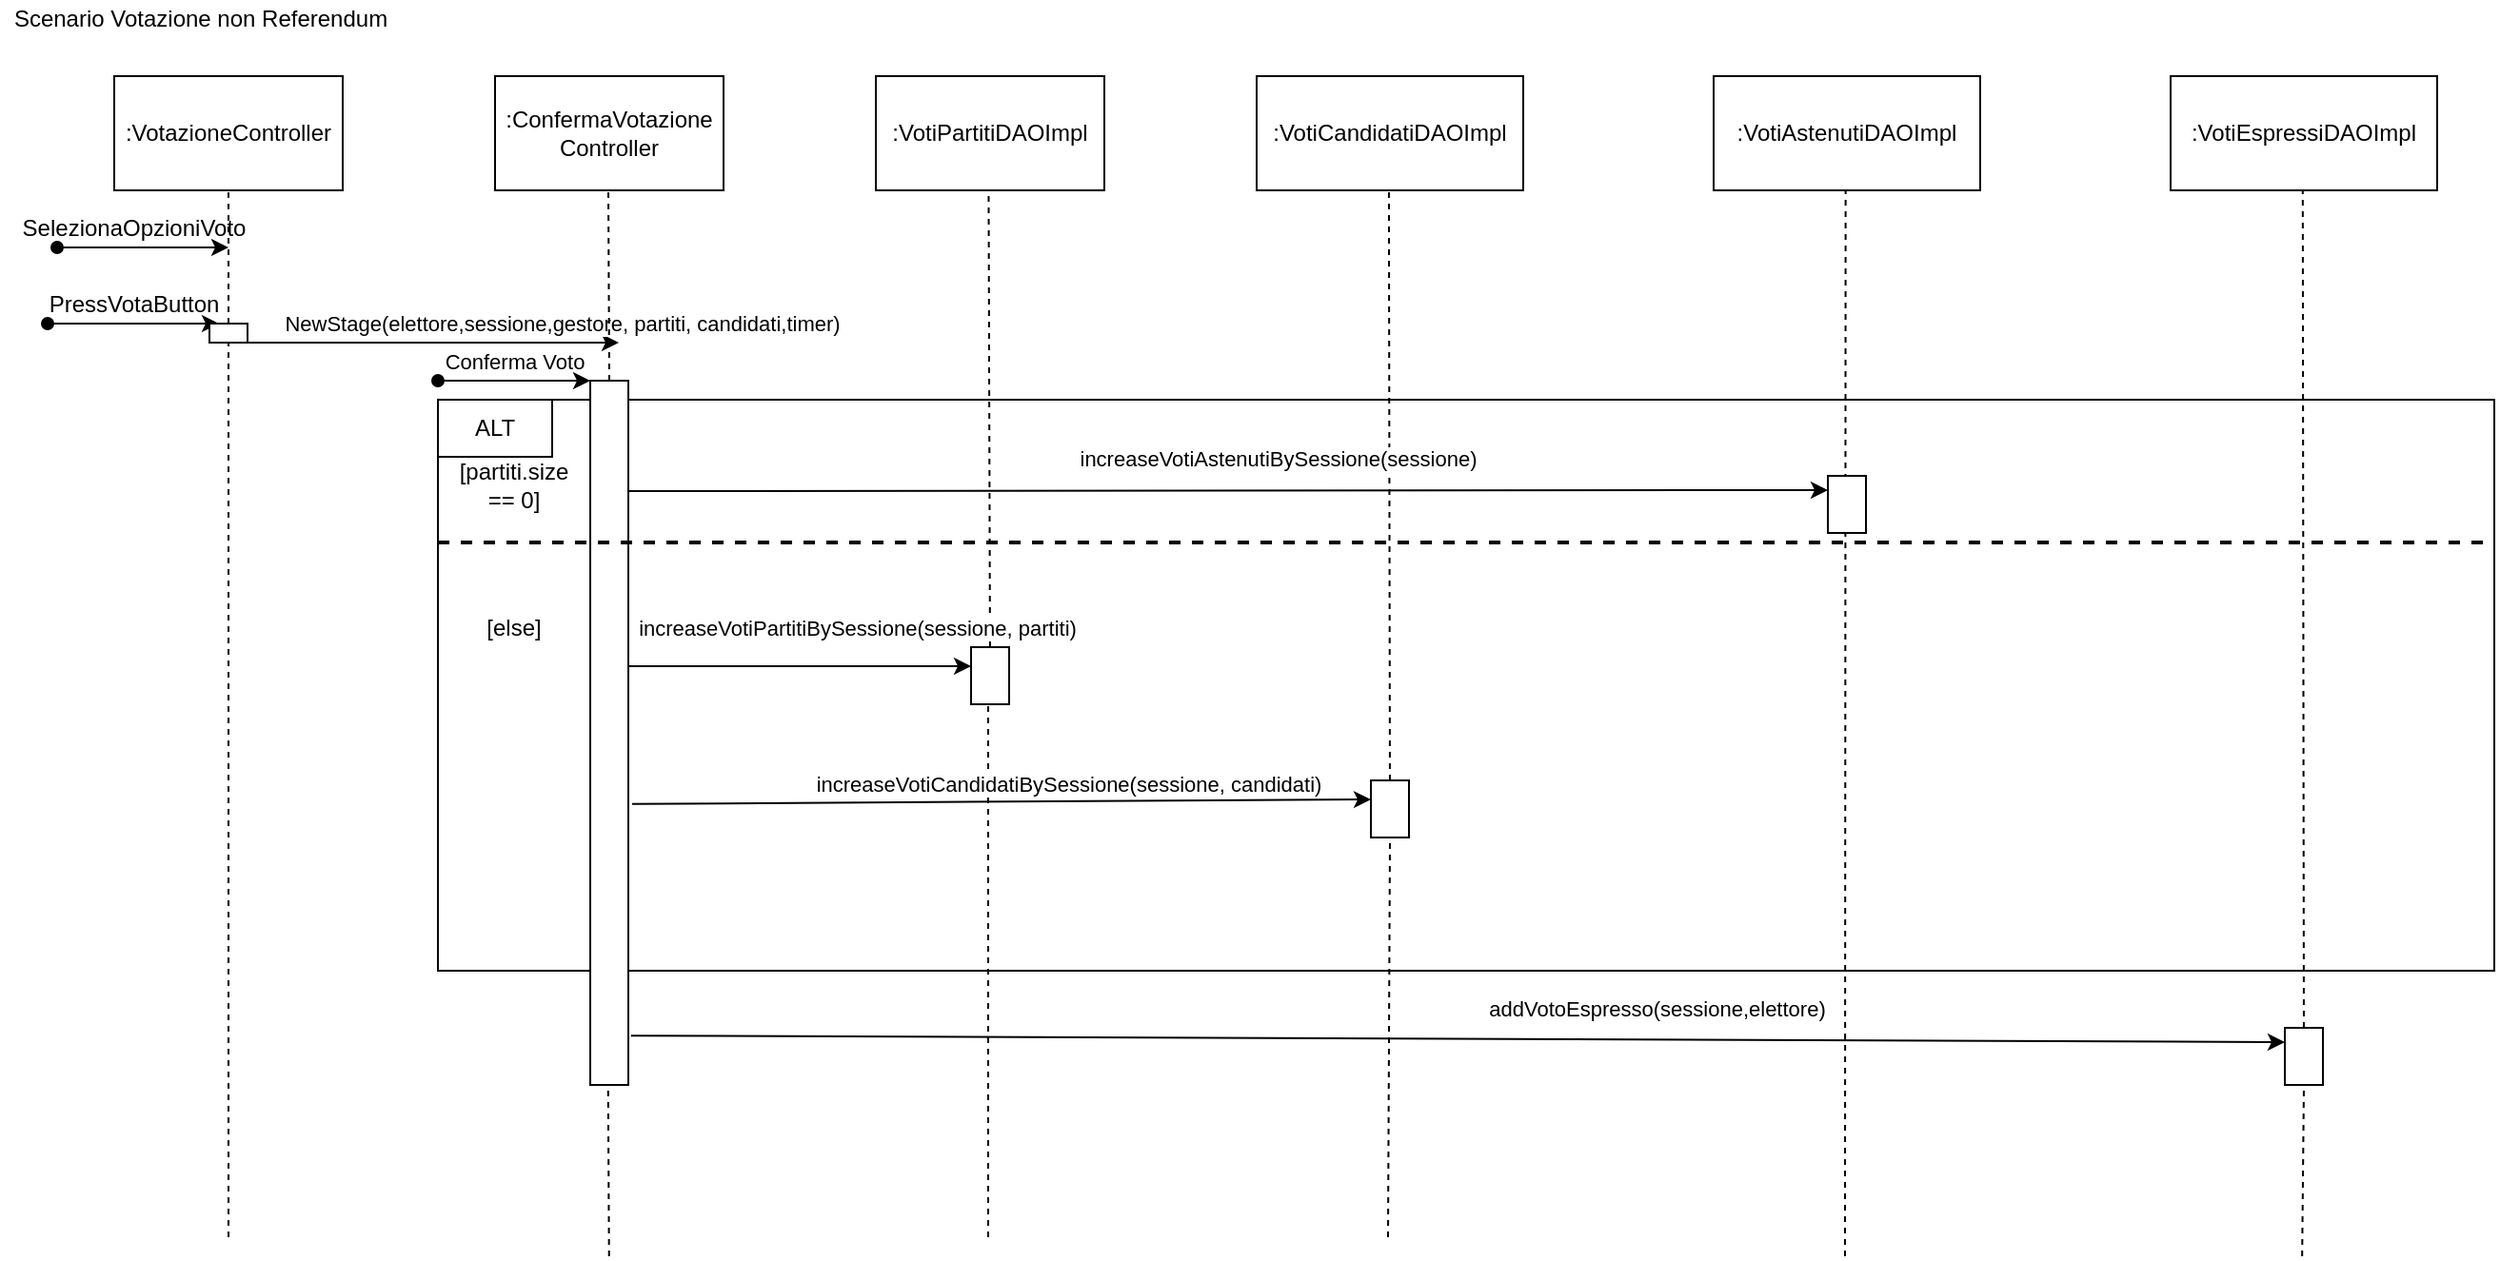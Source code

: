 <mxfile version="16.5.1" type="device"><diagram id="A7D5QdjCYFqxCVy0GUbW" name="Pagina-1"><mxGraphModel dx="1102" dy="1025" grid="1" gridSize="10" guides="1" tooltips="1" connect="1" arrows="1" fold="1" page="1" pageScale="1" pageWidth="827" pageHeight="1169" math="0" shadow="0"><root><mxCell id="0"/><mxCell id="1" parent="0"/><mxCell id="lMdIm5g-OUZwBFuwi_Lt-16" value="" style="rounded=0;whiteSpace=wrap;html=1;" parent="1" vertex="1"><mxGeometry x="250" y="220" width="1080" height="300" as="geometry"/></mxCell><mxCell id="lMdIm5g-OUZwBFuwi_Lt-1" value=":VotazioneController" style="rounded=0;whiteSpace=wrap;html=1;" parent="1" vertex="1"><mxGeometry x="80" y="50" width="120" height="60" as="geometry"/></mxCell><mxCell id="lMdIm5g-OUZwBFuwi_Lt-2" value=":ConfermaVotazione&lt;br&gt;Controller" style="rounded=0;whiteSpace=wrap;html=1;" parent="1" vertex="1"><mxGeometry x="280" y="50" width="120" height="60" as="geometry"/></mxCell><mxCell id="lMdIm5g-OUZwBFuwi_Lt-3" value=":VotiPartitiDAOImpl&lt;span style=&quot;color: rgba(0 , 0 , 0 , 0) ; font-family: monospace ; font-size: 0px&quot;&gt;%3CmxGraphModel%3E%3Croot%3E%3CmxCell%20id%3D%220%22%2F%3E%3CmxCell%20id%3D%221%22%20parent%3D%220%22%2F%3E%3CmxCell%20id%3D%222%22%20value%3D%22%3AVotazioneController%22%20style%3D%22rounded%3D0%3BwhiteSpace%3Dwrap%3Bhtml%3D1%3B%22%20vertex%3D%221%22%20parent%3D%221%22%3E%3CmxGeometry%20x%3D%22280%22%20y%3D%2250%22%20width%3D%22120%22%20height%3D%2260%22%20as%3D%22geometry%22%2F%3E%3C%2FmxCell%3E%3C%2Froot%3E%3C%2FmxGraphModel%&lt;/span&gt;" style="rounded=0;whiteSpace=wrap;html=1;" parent="1" vertex="1"><mxGeometry x="480" y="50" width="120" height="60" as="geometry"/></mxCell><mxCell id="lMdIm5g-OUZwBFuwi_Lt-4" value=":VotiCandidatiDAOImpl" style="rounded=0;whiteSpace=wrap;html=1;" parent="1" vertex="1"><mxGeometry x="680" y="50" width="140" height="60" as="geometry"/></mxCell><mxCell id="lMdIm5g-OUZwBFuwi_Lt-5" value=":VotiAstenutiDAOImpl" style="rounded=0;whiteSpace=wrap;html=1;" parent="1" vertex="1"><mxGeometry x="920" y="50" width="140" height="60" as="geometry"/></mxCell><mxCell id="lMdIm5g-OUZwBFuwi_Lt-6" value=":VotiEspressiDAOImpl" style="rounded=0;whiteSpace=wrap;html=1;" parent="1" vertex="1"><mxGeometry x="1160" y="50" width="140" height="60" as="geometry"/></mxCell><mxCell id="lMdIm5g-OUZwBFuwi_Lt-7" value="" style="endArrow=none;dashed=1;html=1;rounded=0;entryX=0.5;entryY=1;entryDx=0;entryDy=0;startArrow=none;" parent="1" source="8hcKEjmDQ89Zy0hI4-Zs-1" target="lMdIm5g-OUZwBFuwi_Lt-1" edge="1"><mxGeometry width="50" height="50" relative="1" as="geometry"><mxPoint x="140" y="660" as="sourcePoint"/><mxPoint x="230" y="210" as="targetPoint"/></mxGeometry></mxCell><mxCell id="lMdIm5g-OUZwBFuwi_Lt-8" value="" style="endArrow=classic;html=1;rounded=0;startArrow=oval;startFill=1;" parent="1" edge="1"><mxGeometry width="50" height="50" relative="1" as="geometry"><mxPoint x="50" y="140" as="sourcePoint"/><mxPoint x="140" y="140" as="targetPoint"/></mxGeometry></mxCell><mxCell id="lMdIm5g-OUZwBFuwi_Lt-9" value="" style="endArrow=classic;html=1;rounded=0;startArrow=oval;startFill=1;" parent="1" edge="1"><mxGeometry width="50" height="50" relative="1" as="geometry"><mxPoint x="45" y="180" as="sourcePoint"/><mxPoint x="135" y="180" as="targetPoint"/></mxGeometry></mxCell><mxCell id="lMdIm5g-OUZwBFuwi_Lt-10" value="SelezionaOpzioniVoto" style="text;html=1;align=center;verticalAlign=middle;resizable=0;points=[];autosize=1;strokeColor=none;fillColor=none;" parent="1" vertex="1"><mxGeometry x="25" y="120" width="130" height="20" as="geometry"/></mxCell><mxCell id="lMdIm5g-OUZwBFuwi_Lt-11" value="PressVotaButton" style="text;html=1;align=center;verticalAlign=middle;resizable=0;points=[];autosize=1;strokeColor=none;fillColor=none;" parent="1" vertex="1"><mxGeometry x="35" y="160" width="110" height="20" as="geometry"/></mxCell><mxCell id="lMdIm5g-OUZwBFuwi_Lt-12" value="Scenario Votazione non Referendum" style="text;html=1;align=center;verticalAlign=middle;resizable=0;points=[];autosize=1;strokeColor=none;fillColor=none;" parent="1" vertex="1"><mxGeometry x="20" y="10" width="210" height="20" as="geometry"/></mxCell><mxCell id="lMdIm5g-OUZwBFuwi_Lt-13" value="" style="endArrow=classic;html=1;rounded=0;" parent="1" edge="1"><mxGeometry width="50" height="50" relative="1" as="geometry"><mxPoint x="145" y="190" as="sourcePoint"/><mxPoint x="345" y="190" as="targetPoint"/></mxGeometry></mxCell><mxCell id="lMdIm5g-OUZwBFuwi_Lt-42" value="NewStage(elettore,sessione,gestore, partiti, candidati,timer)" style="edgeLabel;html=1;align=center;verticalAlign=middle;resizable=0;points=[];" parent="lMdIm5g-OUZwBFuwi_Lt-13" vertex="1" connectable="0"><mxGeometry x="-0.473" y="2" relative="1" as="geometry"><mxPoint x="117" y="-8" as="offset"/></mxGeometry></mxCell><mxCell id="asA8iO6aX931SbR_wc_x-2" value="Conferma Voto&lt;br&gt;" style="edgeLabel;html=1;align=center;verticalAlign=middle;resizable=0;points=[];" vertex="1" connectable="0" parent="lMdIm5g-OUZwBFuwi_Lt-13"><mxGeometry x="0.447" y="-4" relative="1" as="geometry"><mxPoint y="6" as="offset"/></mxGeometry></mxCell><mxCell id="lMdIm5g-OUZwBFuwi_Lt-14" value="" style="endArrow=none;dashed=1;html=1;rounded=0;entryX=0.5;entryY=1;entryDx=0;entryDy=0;exitX=0;exitY=0.5;exitDx=0;exitDy=0;" parent="1" edge="1" source="lMdIm5g-OUZwBFuwi_Lt-15"><mxGeometry width="50" height="50" relative="1" as="geometry"><mxPoint x="340" y="200" as="sourcePoint"/><mxPoint x="339.5" y="110" as="targetPoint"/></mxGeometry></mxCell><mxCell id="lMdIm5g-OUZwBFuwi_Lt-15" value="" style="rounded=0;whiteSpace=wrap;html=1;direction=south;" parent="1" vertex="1"><mxGeometry x="330" y="210" width="20" height="370" as="geometry"/></mxCell><mxCell id="lMdIm5g-OUZwBFuwi_Lt-17" value="" style="endArrow=none;dashed=1;html=1;rounded=0;entryX=0.5;entryY=1;entryDx=0;entryDy=0;startArrow=none;" parent="1" source="lMdIm5g-OUZwBFuwi_Lt-26" edge="1"><mxGeometry width="50" height="50" relative="1" as="geometry"><mxPoint x="539" y="700" as="sourcePoint"/><mxPoint x="539.23" y="110" as="targetPoint"/></mxGeometry></mxCell><mxCell id="lMdIm5g-OUZwBFuwi_Lt-18" value="" style="endArrow=none;dashed=1;html=1;rounded=0;entryX=0.5;entryY=1;entryDx=0;entryDy=0;startArrow=none;" parent="1" source="lMdIm5g-OUZwBFuwi_Lt-28" edge="1"><mxGeometry width="50" height="50" relative="1" as="geometry"><mxPoint x="749" y="660" as="sourcePoint"/><mxPoint x="749.46" y="110" as="targetPoint"/></mxGeometry></mxCell><mxCell id="lMdIm5g-OUZwBFuwi_Lt-20" value="" style="endArrow=none;dashed=1;html=1;rounded=0;entryX=0.5;entryY=1;entryDx=0;entryDy=0;" parent="1" edge="1"><mxGeometry width="50" height="50" relative="1" as="geometry"><mxPoint x="989" y="670" as="sourcePoint"/><mxPoint x="989.32" y="110" as="targetPoint"/></mxGeometry></mxCell><mxCell id="lMdIm5g-OUZwBFuwi_Lt-21" value="" style="endArrow=none;dashed=1;html=1;rounded=0;entryX=0.5;entryY=1;entryDx=0;entryDy=0;startArrow=none;" parent="1" source="lMdIm5g-OUZwBFuwi_Lt-32" edge="1"><mxGeometry width="50" height="50" relative="1" as="geometry"><mxPoint x="1229.09" y="670" as="sourcePoint"/><mxPoint x="1229.41" y="110" as="targetPoint"/></mxGeometry></mxCell><mxCell id="lMdIm5g-OUZwBFuwi_Lt-22" value="" style="rounded=0;whiteSpace=wrap;html=1;direction=south;" parent="1" vertex="1"><mxGeometry x="980" y="260" width="20" height="30" as="geometry"/></mxCell><mxCell id="lMdIm5g-OUZwBFuwi_Lt-23" value="" style="endArrow=classic;html=1;rounded=0;entryX=0.25;entryY=1;entryDx=0;entryDy=0;" parent="1" target="lMdIm5g-OUZwBFuwi_Lt-22" edge="1"><mxGeometry width="50" height="50" relative="1" as="geometry"><mxPoint x="350" y="268" as="sourcePoint"/><mxPoint x="790" y="280" as="targetPoint"/></mxGeometry></mxCell><mxCell id="9Gi_dXSJdyvJe_wjRCRR-1" value="increaseVotiAstenutiBySessione(sessione)&lt;br&gt;" style="edgeLabel;html=1;align=center;verticalAlign=middle;resizable=0;points=[];" parent="lMdIm5g-OUZwBFuwi_Lt-23" vertex="1" connectable="0"><mxGeometry x="0.081" y="4" relative="1" as="geometry"><mxPoint y="-13" as="offset"/></mxGeometry></mxCell><mxCell id="lMdIm5g-OUZwBFuwi_Lt-25" value="" style="endArrow=none;dashed=1;html=1;rounded=0;entryX=1;entryY=0.25;entryDx=0;entryDy=0;exitX=0;exitY=0.25;exitDx=0;exitDy=0;strokeWidth=2;" parent="1" source="lMdIm5g-OUZwBFuwi_Lt-16" target="lMdIm5g-OUZwBFuwi_Lt-16" edge="1"><mxGeometry width="50" height="50" relative="1" as="geometry"><mxPoint x="620" y="420" as="sourcePoint"/><mxPoint x="670" y="370" as="targetPoint"/></mxGeometry></mxCell><mxCell id="lMdIm5g-OUZwBFuwi_Lt-26" value="" style="rounded=0;whiteSpace=wrap;html=1;direction=south;" parent="1" vertex="1"><mxGeometry x="530" y="350" width="20" height="30" as="geometry"/></mxCell><mxCell id="lMdIm5g-OUZwBFuwi_Lt-27" value="" style="endArrow=none;dashed=1;html=1;rounded=0;entryX=1;entryY=0.55;entryDx=0;entryDy=0;entryPerimeter=0;" parent="1" target="lMdIm5g-OUZwBFuwi_Lt-26" edge="1"><mxGeometry width="50" height="50" relative="1" as="geometry"><mxPoint x="539" y="660" as="sourcePoint"/><mxPoint x="539.23" y="110" as="targetPoint"/></mxGeometry></mxCell><mxCell id="lMdIm5g-OUZwBFuwi_Lt-28" value="" style="rounded=0;whiteSpace=wrap;html=1;direction=south;" parent="1" vertex="1"><mxGeometry x="740" y="420" width="20" height="30" as="geometry"/></mxCell><mxCell id="lMdIm5g-OUZwBFuwi_Lt-29" value="" style="endArrow=none;dashed=1;html=1;rounded=0;entryX=1;entryY=0.5;entryDx=0;entryDy=0;" parent="1" target="lMdIm5g-OUZwBFuwi_Lt-28" edge="1"><mxGeometry width="50" height="50" relative="1" as="geometry"><mxPoint x="749" y="660" as="sourcePoint"/><mxPoint x="749.46" y="110" as="targetPoint"/></mxGeometry></mxCell><mxCell id="lMdIm5g-OUZwBFuwi_Lt-30" value="" style="endArrow=classic;html=1;rounded=0;" parent="1" edge="1"><mxGeometry width="50" height="50" relative="1" as="geometry"><mxPoint x="350" y="360" as="sourcePoint"/><mxPoint x="530" y="360" as="targetPoint"/></mxGeometry></mxCell><mxCell id="lMdIm5g-OUZwBFuwi_Lt-31" value="" style="endArrow=classic;html=1;rounded=0;exitX=0.601;exitY=-0.1;exitDx=0;exitDy=0;exitPerimeter=0;" parent="1" source="lMdIm5g-OUZwBFuwi_Lt-15" edge="1"><mxGeometry width="50" height="50" relative="1" as="geometry"><mxPoint x="350" y="420" as="sourcePoint"/><mxPoint x="740" y="430" as="targetPoint"/></mxGeometry></mxCell><mxCell id="lMdIm5g-OUZwBFuwi_Lt-35" value="increaseVotiCandidatiBySessione(sessione, candidati)" style="edgeLabel;html=1;align=center;verticalAlign=middle;resizable=0;points=[];" parent="lMdIm5g-OUZwBFuwi_Lt-31" vertex="1" connectable="0"><mxGeometry x="0.18" y="-3" relative="1" as="geometry"><mxPoint y="-12" as="offset"/></mxGeometry></mxCell><mxCell id="lMdIm5g-OUZwBFuwi_Lt-32" value="" style="rounded=0;whiteSpace=wrap;html=1;direction=south;" parent="1" vertex="1"><mxGeometry x="1220" y="550" width="20" height="30" as="geometry"/></mxCell><mxCell id="lMdIm5g-OUZwBFuwi_Lt-33" value="" style="endArrow=none;dashed=1;html=1;rounded=0;entryX=1;entryY=0.5;entryDx=0;entryDy=0;" parent="1" target="lMdIm5g-OUZwBFuwi_Lt-32" edge="1"><mxGeometry width="50" height="50" relative="1" as="geometry"><mxPoint x="1229.09" y="670.0" as="sourcePoint"/><mxPoint x="1229.41" y="110" as="targetPoint"/></mxGeometry></mxCell><mxCell id="lMdIm5g-OUZwBFuwi_Lt-34" value="" style="endArrow=classic;html=1;rounded=0;exitX=0.93;exitY=-0.069;exitDx=0;exitDy=0;exitPerimeter=0;entryX=0.25;entryY=1;entryDx=0;entryDy=0;" parent="1" source="lMdIm5g-OUZwBFuwi_Lt-15" target="lMdIm5g-OUZwBFuwi_Lt-32" edge="1"><mxGeometry width="50" height="50" relative="1" as="geometry"><mxPoint x="353.0" y="470" as="sourcePoint"/><mxPoint x="740" y="472.52" as="targetPoint"/></mxGeometry></mxCell><mxCell id="lMdIm5g-OUZwBFuwi_Lt-36" value="addVotoEspresso(sessione,elettore)" style="edgeLabel;html=1;align=center;verticalAlign=middle;resizable=0;points=[];" parent="1" vertex="1" connectable="0"><mxGeometry x="889.995" y="539.995" as="geometry"/></mxCell><mxCell id="lMdIm5g-OUZwBFuwi_Lt-37" value="" style="endArrow=none;dashed=1;html=1;rounded=0;entryX=0.5;entryY=1;entryDx=0;entryDy=0;" parent="1" edge="1"><mxGeometry width="50" height="50" relative="1" as="geometry"><mxPoint x="339.88" y="670" as="sourcePoint"/><mxPoint x="339.38" y="580" as="targetPoint"/></mxGeometry></mxCell><mxCell id="lMdIm5g-OUZwBFuwi_Lt-38" value="increaseVotiPartitiBySessione(sessione, partiti)" style="edgeLabel;html=1;align=center;verticalAlign=middle;resizable=0;points=[];" parent="1" vertex="1" connectable="0"><mxGeometry x="469.995" y="339.995" as="geometry"/></mxCell><mxCell id="lMdIm5g-OUZwBFuwi_Lt-39" value="ALT" style="rounded=0;whiteSpace=wrap;html=1;" parent="1" vertex="1"><mxGeometry x="250" y="220" width="60" height="30" as="geometry"/></mxCell><mxCell id="lMdIm5g-OUZwBFuwi_Lt-40" value="[else]" style="text;html=1;strokeColor=none;fillColor=none;align=center;verticalAlign=middle;whiteSpace=wrap;rounded=0;" parent="1" vertex="1"><mxGeometry x="260" y="325" width="60" height="30" as="geometry"/></mxCell><mxCell id="lMdIm5g-OUZwBFuwi_Lt-41" value="[partiti.size == 0]" style="text;html=1;strokeColor=none;fillColor=none;align=center;verticalAlign=middle;whiteSpace=wrap;rounded=0;" parent="1" vertex="1"><mxGeometry x="260" y="250" width="60" height="30" as="geometry"/></mxCell><mxCell id="8hcKEjmDQ89Zy0hI4-Zs-1" value="" style="rounded=0;whiteSpace=wrap;html=1;direction=south;" parent="1" vertex="1"><mxGeometry x="130" y="180" width="20" height="10" as="geometry"/></mxCell><mxCell id="8hcKEjmDQ89Zy0hI4-Zs-2" value="" style="endArrow=none;dashed=1;html=1;rounded=0;entryX=1;entryY=0.5;entryDx=0;entryDy=0;" parent="1" target="8hcKEjmDQ89Zy0hI4-Zs-1" edge="1"><mxGeometry width="50" height="50" relative="1" as="geometry"><mxPoint x="140" y="660" as="sourcePoint"/><mxPoint x="140" y="110" as="targetPoint"/></mxGeometry></mxCell><mxCell id="asA8iO6aX931SbR_wc_x-1" value="" style="endArrow=classic;html=1;rounded=0;entryX=0;entryY=1;entryDx=0;entryDy=0;startArrow=oval;startFill=1;" edge="1" parent="1" target="lMdIm5g-OUZwBFuwi_Lt-15"><mxGeometry width="50" height="50" relative="1" as="geometry"><mxPoint x="250" y="210" as="sourcePoint"/><mxPoint x="590" y="500" as="targetPoint"/></mxGeometry></mxCell></root></mxGraphModel></diagram></mxfile>